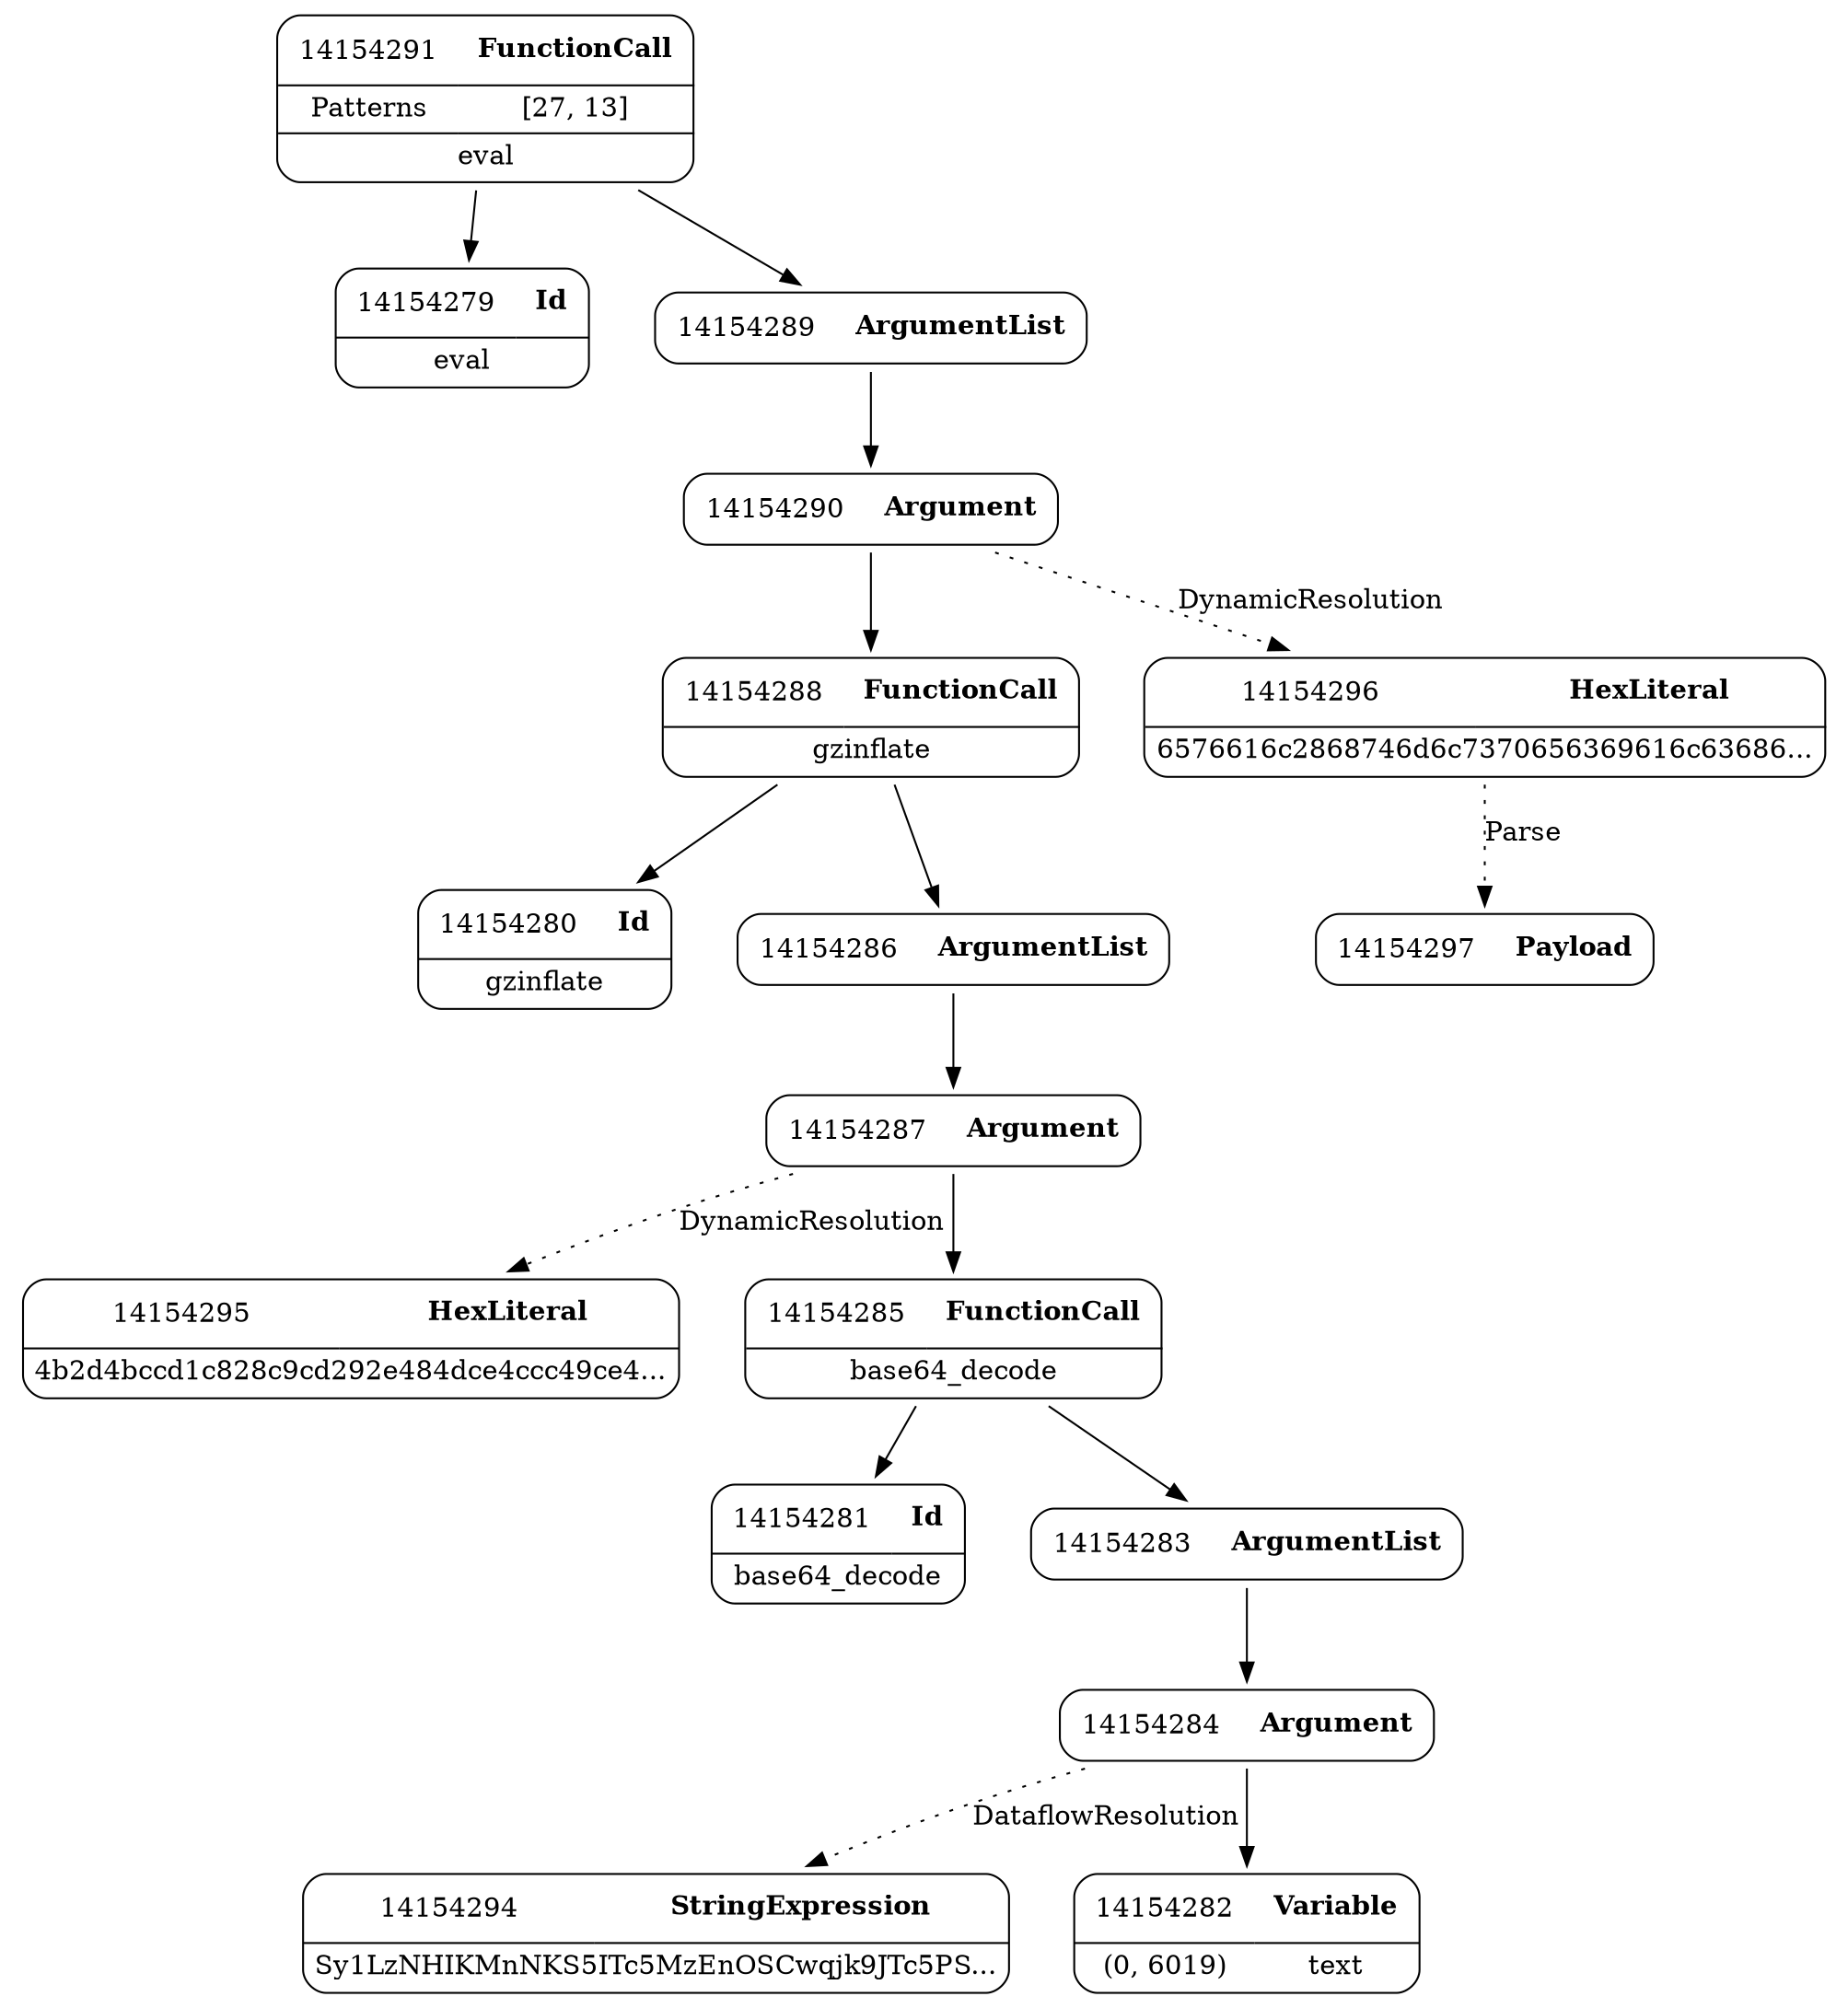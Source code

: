 digraph ast {
node [shape=none];
14154295 [label=<<TABLE border='1' cellspacing='0' cellpadding='10' style='rounded' ><TR><TD border='0'>14154295</TD><TD border='0'><B>HexLiteral</B></TD></TR><HR/><TR><TD border='0' cellpadding='5' colspan='2'>4b2d4bccd1c828c9cd292e484dce4ccc49ce4...</TD></TR></TABLE>>];
14154294 [label=<<TABLE border='1' cellspacing='0' cellpadding='10' style='rounded' ><TR><TD border='0'>14154294</TD><TD border='0'><B>StringExpression</B></TD></TR><HR/><TR><TD border='0' cellpadding='5' colspan='2'>Sy1LzNHIKMnNKS5ITc5MzEnOSCwqjk9JTc5PS...</TD></TR></TABLE>>];
14154291 [label=<<TABLE border='1' cellspacing='0' cellpadding='10' style='rounded' ><TR><TD border='0'>14154291</TD><TD border='0'><B>FunctionCall</B></TD></TR><HR/><TR><TD border='0' cellpadding='5'>Patterns</TD><TD border='0' cellpadding='5'>[27, 13]</TD></TR><HR/><TR><TD border='0' cellpadding='5' colspan='2'>eval</TD></TR></TABLE>>];
14154291 -> 14154279 [weight=2];
14154291 -> 14154289 [weight=2];
14154290 [label=<<TABLE border='1' cellspacing='0' cellpadding='10' style='rounded' ><TR><TD border='0'>14154290</TD><TD border='0'><B>Argument</B></TD></TR></TABLE>>];
14154290 -> 14154288 [weight=2];
14154290 -> 14154296 [style=dotted,label=DynamicResolution];
14154289 [label=<<TABLE border='1' cellspacing='0' cellpadding='10' style='rounded' ><TR><TD border='0'>14154289</TD><TD border='0'><B>ArgumentList</B></TD></TR></TABLE>>];
14154289 -> 14154290 [weight=2];
14154288 [label=<<TABLE border='1' cellspacing='0' cellpadding='10' style='rounded' ><TR><TD border='0'>14154288</TD><TD border='0'><B>FunctionCall</B></TD></TR><HR/><TR><TD border='0' cellpadding='5' colspan='2'>gzinflate</TD></TR></TABLE>>];
14154288 -> 14154280 [weight=2];
14154288 -> 14154286 [weight=2];
14154297 [label=<<TABLE border='1' cellspacing='0' cellpadding='10' style='rounded' ><TR><TD border='0'>14154297</TD><TD border='0'><B>Payload</B></TD></TR></TABLE>>];
14154296 [label=<<TABLE border='1' cellspacing='0' cellpadding='10' style='rounded' ><TR><TD border='0'>14154296</TD><TD border='0'><B>HexLiteral</B></TD></TR><HR/><TR><TD border='0' cellpadding='5' colspan='2'>6576616c2868746d6c7370656369616c63686...</TD></TR></TABLE>>];
14154296 -> 14154297 [style=dotted,label=Parse];
14154279 [label=<<TABLE border='1' cellspacing='0' cellpadding='10' style='rounded' ><TR><TD border='0'>14154279</TD><TD border='0'><B>Id</B></TD></TR><HR/><TR><TD border='0' cellpadding='5' colspan='2'>eval</TD></TR></TABLE>>];
14154287 [label=<<TABLE border='1' cellspacing='0' cellpadding='10' style='rounded' ><TR><TD border='0'>14154287</TD><TD border='0'><B>Argument</B></TD></TR></TABLE>>];
14154287 -> 14154285 [weight=2];
14154287 -> 14154295 [style=dotted,label=DynamicResolution];
14154286 [label=<<TABLE border='1' cellspacing='0' cellpadding='10' style='rounded' ><TR><TD border='0'>14154286</TD><TD border='0'><B>ArgumentList</B></TD></TR></TABLE>>];
14154286 -> 14154287 [weight=2];
14154285 [label=<<TABLE border='1' cellspacing='0' cellpadding='10' style='rounded' ><TR><TD border='0'>14154285</TD><TD border='0'><B>FunctionCall</B></TD></TR><HR/><TR><TD border='0' cellpadding='5' colspan='2'>base64_decode</TD></TR></TABLE>>];
14154285 -> 14154281 [weight=2];
14154285 -> 14154283 [weight=2];
14154284 [label=<<TABLE border='1' cellspacing='0' cellpadding='10' style='rounded' ><TR><TD border='0'>14154284</TD><TD border='0'><B>Argument</B></TD></TR></TABLE>>];
14154284 -> 14154282 [weight=2];
14154284 -> 14154294 [style=dotted,label=DataflowResolution];
14154283 [label=<<TABLE border='1' cellspacing='0' cellpadding='10' style='rounded' ><TR><TD border='0'>14154283</TD><TD border='0'><B>ArgumentList</B></TD></TR></TABLE>>];
14154283 -> 14154284 [weight=2];
14154282 [label=<<TABLE border='1' cellspacing='0' cellpadding='10' style='rounded' ><TR><TD border='0'>14154282</TD><TD border='0'><B>Variable</B></TD></TR><HR/><TR><TD border='0' cellpadding='5'>(0, 6019)</TD><TD border='0' cellpadding='5'>text</TD></TR></TABLE>>];
14154281 [label=<<TABLE border='1' cellspacing='0' cellpadding='10' style='rounded' ><TR><TD border='0'>14154281</TD><TD border='0'><B>Id</B></TD></TR><HR/><TR><TD border='0' cellpadding='5' colspan='2'>base64_decode</TD></TR></TABLE>>];
14154280 [label=<<TABLE border='1' cellspacing='0' cellpadding='10' style='rounded' ><TR><TD border='0'>14154280</TD><TD border='0'><B>Id</B></TD></TR><HR/><TR><TD border='0' cellpadding='5' colspan='2'>gzinflate</TD></TR></TABLE>>];
}

